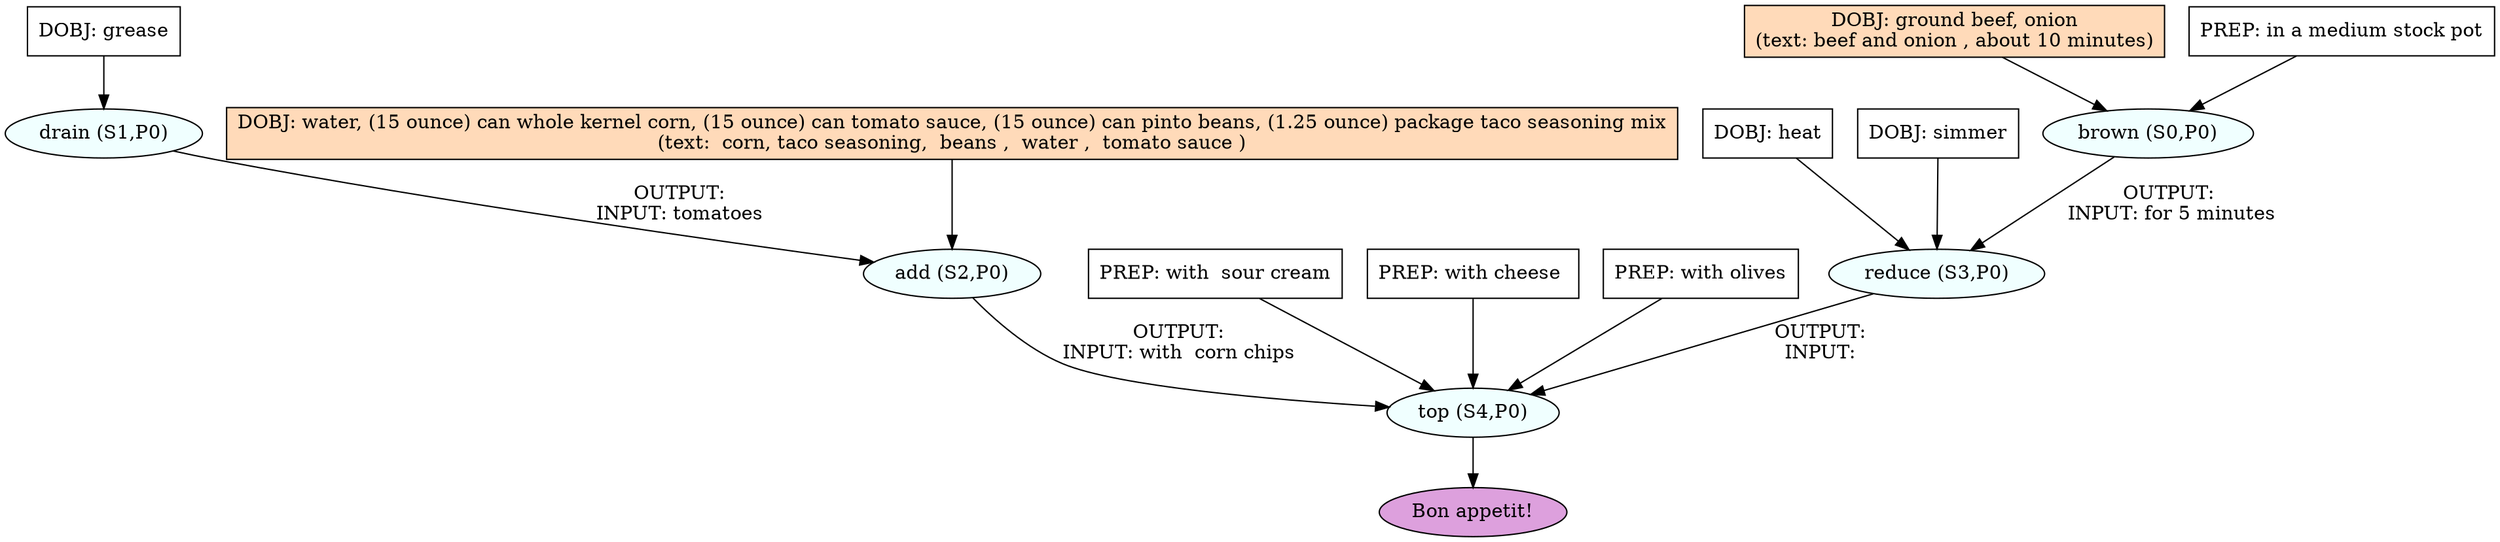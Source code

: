 digraph recipe {
E0[label="brown (S0,P0)", shape=oval, style=filled, fillcolor=azure]
E1[label="drain (S1,P0)", shape=oval, style=filled, fillcolor=azure]
E2[label="add (S2,P0)", shape=oval, style=filled, fillcolor=azure]
E3[label="reduce (S3,P0)", shape=oval, style=filled, fillcolor=azure]
E4[label="top (S4,P0)", shape=oval, style=filled, fillcolor=azure]
D1[label="DOBJ: grease", shape=box, style=filled, fillcolor=white]
D1 -> E1
D0[label="DOBJ: ground beef, onion
(text: beef and onion , about 10 minutes)", shape=box, style=filled, fillcolor=peachpuff]
D0 -> E0
P0_0[label="PREP: in a medium stock pot", shape=box, style=filled, fillcolor=white]
P0_0 -> E0
D2_ing[label="DOBJ: water, (15 ounce) can whole kernel corn, (15 ounce) can tomato sauce, (15 ounce) can pinto beans, (1.25 ounce) package taco seasoning mix
(text:  corn, taco seasoning,  beans ,  water ,  tomato sauce )", shape=box, style=filled, fillcolor=peachpuff]
D2_ing -> E2
E1 -> E2 [label="OUTPUT: 
INPUT: tomatoes "]
D3_0[label="DOBJ: heat", shape=box, style=filled, fillcolor=white]
D3_0 -> E3
D3_1[label="DOBJ: simmer", shape=box, style=filled, fillcolor=white]
D3_1 -> E3
E0 -> E3 [label="OUTPUT: 
INPUT: for 5 minutes"]
E3 -> E4 [label="OUTPUT: 
INPUT: "]
P4_0_0[label="PREP: with  sour cream", shape=box, style=filled, fillcolor=white]
P4_0_0 -> E4
P4_0_1[label="PREP: with cheese ", shape=box, style=filled, fillcolor=white]
P4_0_1 -> E4
E2 -> E4 [label="OUTPUT: 
INPUT: with  corn chips "]
P4_0_3[label="PREP: with olives", shape=box, style=filled, fillcolor=white]
P4_0_3 -> E4
EOR[label="Bon appetit!", shape=oval, style=filled, fillcolor=plum]
E4 -> EOR
}
